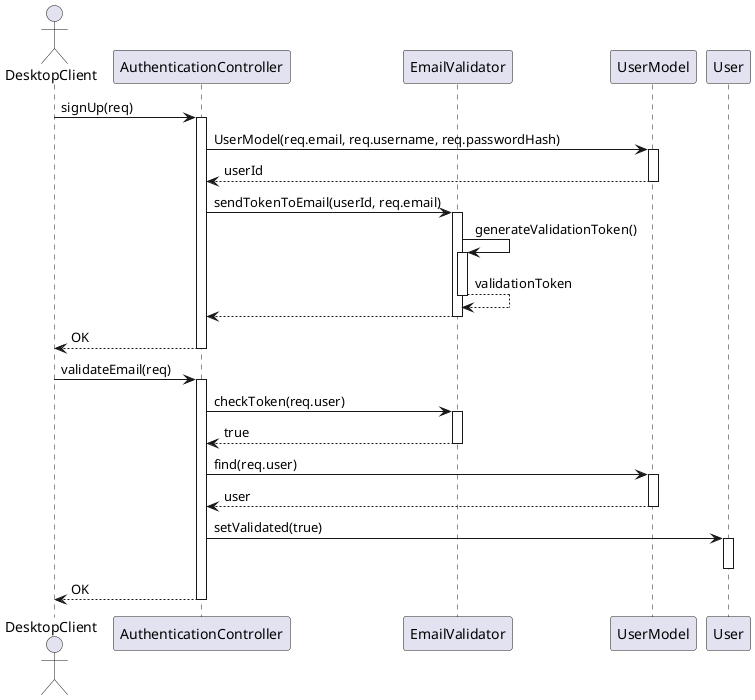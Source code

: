 @startuml Authentication Register and Validate
autoactivate on

actor DesktopClient as dc

participant AuthenticationController as ac
participant EmailValidator as validator
participant UserModel
participant User

dc -> ac: signUp(req)
ac -> UserModel: UserModel(req.email, req.username, req.passwordHash)
return userId
ac -> validator: sendTokenToEmail(userId, req.email)
validator -> validator: generateValidationToken()
return validationToken
return
return OK

dc -> ac: validateEmail(req)
ac -> validator: checkToken(req.user)
return true
ac -> UserModel: find(req.user)
return user
ac -> User: setValidated(true)
deactivate
return OK

@enduml